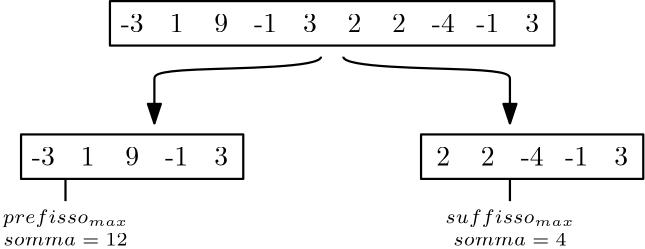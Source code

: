 <?xml version="1.0"?>
<!DOCTYPE ipe SYSTEM "ipe.dtd">
<ipe version="70218" creator="Ipe 7.2.28">
<info created="D:20240422225646" modified="D:20240422225646"/>
<ipestyle name="basic">
<symbol name="arrow/arc(spx)">
<path stroke="sym-stroke" fill="sym-stroke" pen="sym-pen">
0 0 m
-1 0.333 l
-1 -0.333 l
h
</path>
</symbol>
<symbol name="arrow/farc(spx)">
<path stroke="sym-stroke" fill="white" pen="sym-pen">
0 0 m
-1 0.333 l
-1 -0.333 l
h
</path>
</symbol>
<symbol name="arrow/ptarc(spx)">
<path stroke="sym-stroke" fill="sym-stroke" pen="sym-pen">
0 0 m
-1 0.333 l
-0.8 0 l
-1 -0.333 l
h
</path>
</symbol>
<symbol name="arrow/fptarc(spx)">
<path stroke="sym-stroke" fill="white" pen="sym-pen">
0 0 m
-1 0.333 l
-0.8 0 l
-1 -0.333 l
h
</path>
</symbol>
<symbol name="mark/circle(sx)" transformations="translations">
<path fill="sym-stroke">
0.6 0 0 0.6 0 0 e
0.4 0 0 0.4 0 0 e
</path>
</symbol>
<symbol name="mark/disk(sx)" transformations="translations">
<path fill="sym-stroke">
0.6 0 0 0.6 0 0 e
</path>
</symbol>
<symbol name="mark/fdisk(sfx)" transformations="translations">
<group>
<path fill="sym-fill">
0.5 0 0 0.5 0 0 e
</path>
<path fill="sym-stroke" fillrule="eofill">
0.6 0 0 0.6 0 0 e
0.4 0 0 0.4 0 0 e
</path>
</group>
</symbol>
<symbol name="mark/box(sx)" transformations="translations">
<path fill="sym-stroke" fillrule="eofill">
-0.6 -0.6 m
0.6 -0.6 l
0.6 0.6 l
-0.6 0.6 l
h
-0.4 -0.4 m
0.4 -0.4 l
0.4 0.4 l
-0.4 0.4 l
h
</path>
</symbol>
<symbol name="mark/square(sx)" transformations="translations">
<path fill="sym-stroke">
-0.6 -0.6 m
0.6 -0.6 l
0.6 0.6 l
-0.6 0.6 l
h
</path>
</symbol>
<symbol name="mark/fsquare(sfx)" transformations="translations">
<group>
<path fill="sym-fill">
-0.5 -0.5 m
0.5 -0.5 l
0.5 0.5 l
-0.5 0.5 l
h
</path>
<path fill="sym-stroke" fillrule="eofill">
-0.6 -0.6 m
0.6 -0.6 l
0.6 0.6 l
-0.6 0.6 l
h
-0.4 -0.4 m
0.4 -0.4 l
0.4 0.4 l
-0.4 0.4 l
h
</path>
</group>
</symbol>
<symbol name="mark/cross(sx)" transformations="translations">
<group>
<path fill="sym-stroke">
-0.43 -0.57 m
0.57 0.43 l
0.43 0.57 l
-0.57 -0.43 l
h
</path>
<path fill="sym-stroke">
-0.43 0.57 m
0.57 -0.43 l
0.43 -0.57 l
-0.57 0.43 l
h
</path>
</group>
</symbol>
<symbol name="arrow/fnormal(spx)">
<path stroke="sym-stroke" fill="white" pen="sym-pen">
0 0 m
-1 0.333 l
-1 -0.333 l
h
</path>
</symbol>
<symbol name="arrow/pointed(spx)">
<path stroke="sym-stroke" fill="sym-stroke" pen="sym-pen">
0 0 m
-1 0.333 l
-0.8 0 l
-1 -0.333 l
h
</path>
</symbol>
<symbol name="arrow/fpointed(spx)">
<path stroke="sym-stroke" fill="white" pen="sym-pen">
0 0 m
-1 0.333 l
-0.8 0 l
-1 -0.333 l
h
</path>
</symbol>
<symbol name="arrow/linear(spx)">
<path stroke="sym-stroke" pen="sym-pen">
-1 0.333 m
0 0 l
-1 -0.333 l
</path>
</symbol>
<symbol name="arrow/fdouble(spx)">
<path stroke="sym-stroke" fill="white" pen="sym-pen">
0 0 m
-1 0.333 l
-1 -0.333 l
h
-1 0 m
-2 0.333 l
-2 -0.333 l
h
</path>
</symbol>
<symbol name="arrow/double(spx)">
<path stroke="sym-stroke" fill="sym-stroke" pen="sym-pen">
0 0 m
-1 0.333 l
-1 -0.333 l
h
-1 0 m
-2 0.333 l
-2 -0.333 l
h
</path>
</symbol>
<symbol name="arrow/mid-normal(spx)">
<path stroke="sym-stroke" fill="sym-stroke" pen="sym-pen">
0.5 0 m
-0.5 0.333 l
-0.5 -0.333 l
h
</path>
</symbol>
<symbol name="arrow/mid-fnormal(spx)">
<path stroke="sym-stroke" fill="white" pen="sym-pen">
0.5 0 m
-0.5 0.333 l
-0.5 -0.333 l
h
</path>
</symbol>
<symbol name="arrow/mid-pointed(spx)">
<path stroke="sym-stroke" fill="sym-stroke" pen="sym-pen">
0.5 0 m
-0.5 0.333 l
-0.3 0 l
-0.5 -0.333 l
h
</path>
</symbol>
<symbol name="arrow/mid-fpointed(spx)">
<path stroke="sym-stroke" fill="white" pen="sym-pen">
0.5 0 m
-0.5 0.333 l
-0.3 0 l
-0.5 -0.333 l
h
</path>
</symbol>
<symbol name="arrow/mid-double(spx)">
<path stroke="sym-stroke" fill="sym-stroke" pen="sym-pen">
1 0 m
0 0.333 l
0 -0.333 l
h
0 0 m
-1 0.333 l
-1 -0.333 l
h
</path>
</symbol>
<symbol name="arrow/mid-fdouble(spx)">
<path stroke="sym-stroke" fill="white" pen="sym-pen">
1 0 m
0 0.333 l
0 -0.333 l
h
0 0 m
-1 0.333 l
-1 -0.333 l
h
</path>
</symbol>
<anglesize name="22.5 deg" value="22.5"/>
<anglesize name="30 deg" value="30"/>
<anglesize name="45 deg" value="45"/>
<anglesize name="60 deg" value="60"/>
<anglesize name="90 deg" value="90"/>
<arrowsize name="large" value="10"/>
<arrowsize name="small" value="5"/>
<arrowsize name="tiny" value="3"/>
<color name="blue" value="0 0 1"/>
<color name="brown" value="0.647 0.165 0.165"/>
<color name="darkblue" value="0 0 0.545"/>
<color name="darkcyan" value="0 0.545 0.545"/>
<color name="darkgray" value="0.663"/>
<color name="darkgreen" value="0 0.392 0"/>
<color name="darkmagenta" value="0.545 0 0.545"/>
<color name="darkorange" value="1 0.549 0"/>
<color name="darkred" value="0.545 0 0"/>
<color name="gold" value="1 0.843 0"/>
<color name="gray" value="0.745"/>
<color name="green" value="0 1 0"/>
<color name="lightblue" value="0.678 0.847 0.902"/>
<color name="lightcyan" value="0.878 1 1"/>
<color name="lightgray" value="0.827"/>
<color name="lightgreen" value="0.565 0.933 0.565"/>
<color name="lightyellow" value="1 1 0.878"/>
<color name="navy" value="0 0 0.502"/>
<color name="orange" value="1 0.647 0"/>
<color name="pink" value="1 0.753 0.796"/>
<color name="purple" value="0.627 0.125 0.941"/>
<color name="red" value="1 0 0"/>
<color name="seagreen" value="0.18 0.545 0.341"/>
<color name="turquoise" value="0.251 0.878 0.816"/>
<color name="violet" value="0.933 0.51 0.933"/>
<color name="yellow" value="1 1 0"/>
<dashstyle name="dash dot dotted" value="[4 2 1 2 1 2] 0"/>
<dashstyle name="dash dotted" value="[4 2 1 2] 0"/>
<dashstyle name="dashed" value="[4] 0"/>
<dashstyle name="dotted" value="[1 3] 0"/>
<gridsize name="10 pts (~3.5 mm)" value="10"/>
<gridsize name="14 pts (~5 mm)" value="14"/>
<gridsize name="16 pts (~6 mm)" value="16"/>
<gridsize name="20 pts (~7 mm)" value="20"/>
<gridsize name="28 pts (~10 mm)" value="28"/>
<gridsize name="32 pts (~12 mm)" value="32"/>
<gridsize name="4 pts" value="4"/>
<gridsize name="56 pts (~20 mm)" value="56"/>
<gridsize name="8 pts (~3 mm)" value="8"/>
<opacity name="10%" value="0.1"/>
<opacity name="30%" value="0.3"/>
<opacity name="50%" value="0.5"/>
<opacity name="75%" value="0.75"/>
<pen name="fat" value="1.2"/>
<pen name="heavier" value="0.8"/>
<pen name="ultrafat" value="2"/>
<symbolsize name="large" value="5"/>
<symbolsize name="small" value="2"/>
<symbolsize name="tiny" value="1.1"/>
<textsize name="Huge" value="\Huge"/>
<textsize name="LARGE" value="\LARGE"/>
<textsize name="Large" value="\Large"/>
<textsize name="footnote" value="\footnotesize"/>
<textsize name="huge" value="\huge"/>
<textsize name="large" value="\large"/>
<textsize name="script" value="\scriptsize"/>
<textsize name="small" value="\small"/>
<textsize name="tiny" value="\tiny"/>
<textstyle name="center" begin="\begin{center}" end="\end{center}"/>
<textstyle name="item" begin="\begin{itemize}\item{}" end="\end{itemize}"/>
<textstyle name="itemize" begin="\begin{itemize}" end="\end{itemize}"/>
<tiling name="falling" angle="-60" step="4" width="1"/>
<tiling name="rising" angle="30" step="4" width="1"/>
</ipestyle>
<page>
<layer name="alpha"/>
<view layers="alpha" active="alpha"/>
<path layer="alpha" matrix="1 0 0 1 -32 16" stroke="0" pen="heavier">
208 768 m
208 752 l
368 752 l
368 768 l
h
</path>
<path matrix="1 0 0 1 -48 0" stroke="0" pen="heavier">
192 736 m
192 720 l
272 720 l
272 736 l
h
</path>
<path matrix="1 0 0 1 96 0" stroke="0" pen="heavier">
192 736 m
192 720 l
272 720 l
272 736 l
h
</path>
<path matrix="1 0 0 1 -32 16" stroke="0" pen="heavier" arrow="normal/normal">
284 748 m
284 744
224 744
224 740
224 736
224 724 c
</path>
<path matrix="1 0 0 1 -32 16" stroke="0" pen="heavier" arrow="normal/normal">
292 748 m
292 744
352 744
352 740
352 736
352 724 c
</path>
<path matrix="1 0 0 1 -96 16" stroke="0" pen="heavier">
256 704 m
256 696 l
</path>
<path matrix="1 0 0 1 0 16" stroke="0" pen="heavier">
320 704 m
320 696 l
</path>
<text matrix="1 0 0 1 -96 12" transformations="translations" pos="256 692" stroke="0" type="label" width="45.155" height="4.849" depth="1.35" halign="center" valign="baseline" size="script" style="math">prefisso_{max}</text>
<text matrix="1 0 0 1 64 12" transformations="translations" pos="256 692" stroke="0" type="label" width="46.492" height="4.849" depth="1.35" halign="center" valign="baseline" size="script" style="math">suffisso_{max}</text>
<text transformations="translations" pos="184 776" stroke="0" type="label" width="8.302" height="6.42" depth="0" halign="center" valign="center">-3</text>
<text matrix="1 0 0 1 16 0" transformations="translations" pos="184 776" stroke="0" type="label" width="4.981" height="6.42" depth="0" halign="center" valign="center">1</text>
<text matrix="1 0 0 1 32 0" transformations="translations" pos="184 776" stroke="0" type="label" width="4.981" height="6.42" depth="0" halign="center" valign="center">9</text>
<text matrix="1 0 0 1 48 0" transformations="translations" pos="184 776" stroke="0" type="label" width="8.302" height="6.42" depth="0" halign="center" valign="center">-1</text>
<text matrix="1 0 0 1 64 0" transformations="translations" pos="184 776" stroke="0" type="label" width="4.981" height="6.42" depth="0" halign="center" valign="center">3</text>
<text matrix="1 0 0 1 80 0" transformations="translations" pos="184 776" stroke="0" type="label" width="4.981" height="6.42" depth="0" halign="center" valign="center">2</text>
<text matrix="1 0 0 1 96 0" transformations="translations" pos="184 776" stroke="0" type="label" width="4.981" height="6.42" depth="0" halign="center" valign="center">2</text>
<text matrix="1 0 0 1 112 0" transformations="translations" pos="184 776" stroke="0" type="label" width="8.302" height="6.42" depth="0" halign="center" valign="center">-4</text>
<text matrix="1 0 0 1 128 0" transformations="translations" pos="184 776" stroke="0" type="label" width="8.302" height="6.42" depth="0" halign="center" valign="center">-1</text>
<text matrix="1 0 0 1 144 0" transformations="translations" pos="184 776" stroke="0" type="label" width="4.981" height="6.42" depth="0" halign="center" valign="center">3</text>
<text matrix="1 0 0 1 -32 -48" transformations="translations" pos="184 776" stroke="0" type="label" width="8.302" height="6.42" depth="0" halign="center" valign="center">-3</text>
<text matrix="1 0 0 1 -16 -48" transformations="translations" pos="184 776" stroke="0" type="label" width="4.981" height="6.42" depth="0" halign="center" valign="center">1</text>
<text matrix="1 0 0 1 0 -48" transformations="translations" pos="184 776" stroke="0" type="label" width="4.981" height="6.42" depth="0" halign="center" valign="center">9</text>
<text matrix="1 0 0 1 16 -48" transformations="translations" pos="184 776" stroke="0" type="label" width="8.302" height="6.42" depth="0" halign="center" valign="center">-1</text>
<text matrix="1 0 0 1 32 -48" transformations="translations" pos="184 776" stroke="0" type="label" width="4.981" height="6.42" depth="0" halign="center" valign="center">3</text>
<text matrix="1 0 0 1 112 -48" transformations="translations" pos="184 776" stroke="0" type="label" width="4.981" height="6.42" depth="0" halign="center" valign="center">2</text>
<text matrix="1 0 0 1 128 -48" transformations="translations" pos="184 776" stroke="0" type="label" width="4.981" height="6.42" depth="0" halign="center" valign="center">2</text>
<text matrix="1 0 0 1 144 -48" transformations="translations" pos="184 776" stroke="0" type="label" width="8.302" height="6.42" depth="0" halign="center" valign="center">-4</text>
<text matrix="1 0 0 1 160 -48" transformations="translations" pos="184 776" stroke="0" type="label" width="8.302" height="6.42" depth="0" halign="center" valign="center">-1</text>
<text matrix="1 0 0 1 176 -48" transformations="translations" pos="184 776" stroke="0" type="label" width="4.981" height="6.42" depth="0" halign="center" valign="center">3</text>
<text matrix="1 0 0 1 -96 4" transformations="translations" pos="256 692" stroke="0" type="label" width="44.747" height="4.494" depth="0" halign="center" valign="baseline" size="script" style="math">somma = 12</text>
<text matrix="1 0 0 1 64 4" transformations="translations" pos="256 692" stroke="0" type="label" width="40.776" height="4.494" depth="0" halign="center" valign="baseline" size="script" style="math">somma = 4</text>
</page>
</ipe>
